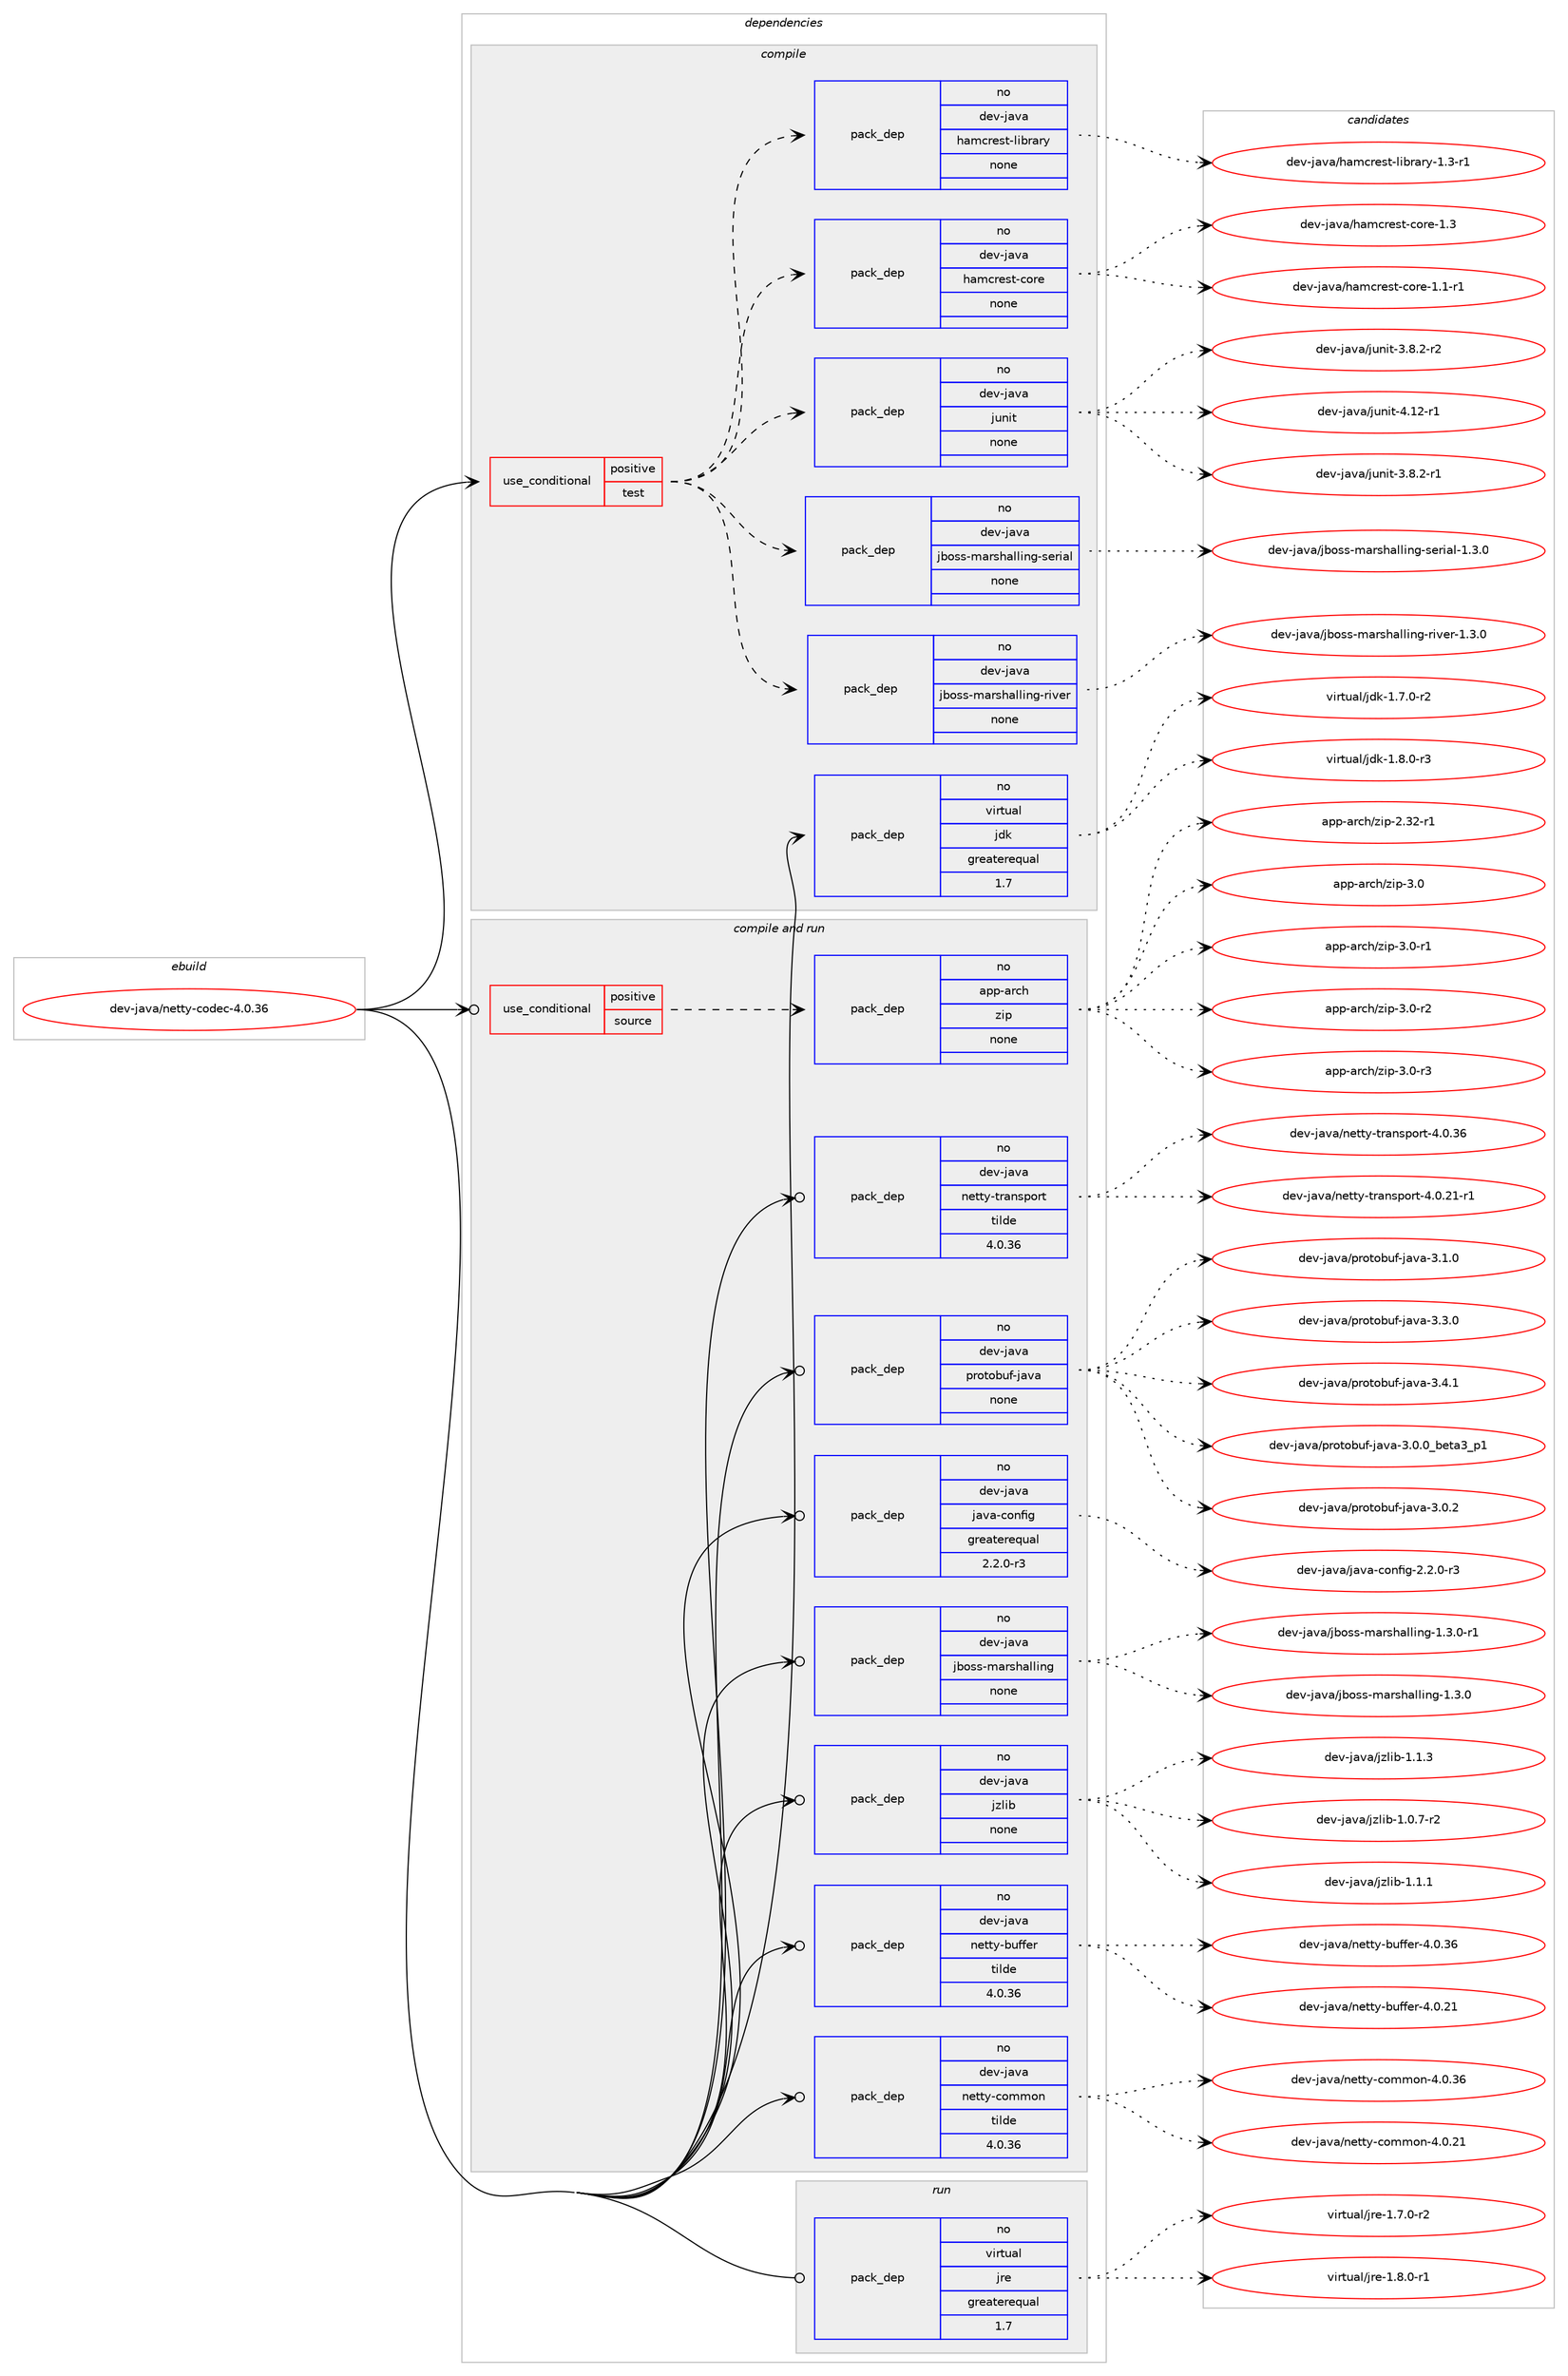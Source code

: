 digraph prolog {

# *************
# Graph options
# *************

newrank=true;
concentrate=true;
compound=true;
graph [rankdir=LR,fontname=Helvetica,fontsize=10,ranksep=1.5];#, ranksep=2.5, nodesep=0.2];
edge  [arrowhead=vee];
node  [fontname=Helvetica,fontsize=10];

# **********
# The ebuild
# **********

subgraph cluster_leftcol {
color=gray;
rank=same;
label=<<i>ebuild</i>>;
id [label="dev-java/netty-codec-4.0.36", color=red, width=4, href="../dev-java/netty-codec-4.0.36.svg"];
}

# ****************
# The dependencies
# ****************

subgraph cluster_midcol {
color=gray;
label=<<i>dependencies</i>>;
subgraph cluster_compile {
fillcolor="#eeeeee";
style=filled;
label=<<i>compile</i>>;
subgraph cond22407 {
dependency103846 [label=<<TABLE BORDER="0" CELLBORDER="1" CELLSPACING="0" CELLPADDING="4"><TR><TD ROWSPAN="3" CELLPADDING="10">use_conditional</TD></TR><TR><TD>positive</TD></TR><TR><TD>test</TD></TR></TABLE>>, shape=none, color=red];
subgraph pack78408 {
dependency103847 [label=<<TABLE BORDER="0" CELLBORDER="1" CELLSPACING="0" CELLPADDING="4" WIDTH="220"><TR><TD ROWSPAN="6" CELLPADDING="30">pack_dep</TD></TR><TR><TD WIDTH="110">no</TD></TR><TR><TD>dev-java</TD></TR><TR><TD>hamcrest-core</TD></TR><TR><TD>none</TD></TR><TR><TD></TD></TR></TABLE>>, shape=none, color=blue];
}
dependency103846:e -> dependency103847:w [weight=20,style="dashed",arrowhead="vee"];
subgraph pack78409 {
dependency103848 [label=<<TABLE BORDER="0" CELLBORDER="1" CELLSPACING="0" CELLPADDING="4" WIDTH="220"><TR><TD ROWSPAN="6" CELLPADDING="30">pack_dep</TD></TR><TR><TD WIDTH="110">no</TD></TR><TR><TD>dev-java</TD></TR><TR><TD>hamcrest-library</TD></TR><TR><TD>none</TD></TR><TR><TD></TD></TR></TABLE>>, shape=none, color=blue];
}
dependency103846:e -> dependency103848:w [weight=20,style="dashed",arrowhead="vee"];
subgraph pack78410 {
dependency103849 [label=<<TABLE BORDER="0" CELLBORDER="1" CELLSPACING="0" CELLPADDING="4" WIDTH="220"><TR><TD ROWSPAN="6" CELLPADDING="30">pack_dep</TD></TR><TR><TD WIDTH="110">no</TD></TR><TR><TD>dev-java</TD></TR><TR><TD>jboss-marshalling-river</TD></TR><TR><TD>none</TD></TR><TR><TD></TD></TR></TABLE>>, shape=none, color=blue];
}
dependency103846:e -> dependency103849:w [weight=20,style="dashed",arrowhead="vee"];
subgraph pack78411 {
dependency103850 [label=<<TABLE BORDER="0" CELLBORDER="1" CELLSPACING="0" CELLPADDING="4" WIDTH="220"><TR><TD ROWSPAN="6" CELLPADDING="30">pack_dep</TD></TR><TR><TD WIDTH="110">no</TD></TR><TR><TD>dev-java</TD></TR><TR><TD>jboss-marshalling-serial</TD></TR><TR><TD>none</TD></TR><TR><TD></TD></TR></TABLE>>, shape=none, color=blue];
}
dependency103846:e -> dependency103850:w [weight=20,style="dashed",arrowhead="vee"];
subgraph pack78412 {
dependency103851 [label=<<TABLE BORDER="0" CELLBORDER="1" CELLSPACING="0" CELLPADDING="4" WIDTH="220"><TR><TD ROWSPAN="6" CELLPADDING="30">pack_dep</TD></TR><TR><TD WIDTH="110">no</TD></TR><TR><TD>dev-java</TD></TR><TR><TD>junit</TD></TR><TR><TD>none</TD></TR><TR><TD></TD></TR></TABLE>>, shape=none, color=blue];
}
dependency103846:e -> dependency103851:w [weight=20,style="dashed",arrowhead="vee"];
}
id:e -> dependency103846:w [weight=20,style="solid",arrowhead="vee"];
subgraph pack78413 {
dependency103852 [label=<<TABLE BORDER="0" CELLBORDER="1" CELLSPACING="0" CELLPADDING="4" WIDTH="220"><TR><TD ROWSPAN="6" CELLPADDING="30">pack_dep</TD></TR><TR><TD WIDTH="110">no</TD></TR><TR><TD>virtual</TD></TR><TR><TD>jdk</TD></TR><TR><TD>greaterequal</TD></TR><TR><TD>1.7</TD></TR></TABLE>>, shape=none, color=blue];
}
id:e -> dependency103852:w [weight=20,style="solid",arrowhead="vee"];
}
subgraph cluster_compileandrun {
fillcolor="#eeeeee";
style=filled;
label=<<i>compile and run</i>>;
subgraph cond22408 {
dependency103853 [label=<<TABLE BORDER="0" CELLBORDER="1" CELLSPACING="0" CELLPADDING="4"><TR><TD ROWSPAN="3" CELLPADDING="10">use_conditional</TD></TR><TR><TD>positive</TD></TR><TR><TD>source</TD></TR></TABLE>>, shape=none, color=red];
subgraph pack78414 {
dependency103854 [label=<<TABLE BORDER="0" CELLBORDER="1" CELLSPACING="0" CELLPADDING="4" WIDTH="220"><TR><TD ROWSPAN="6" CELLPADDING="30">pack_dep</TD></TR><TR><TD WIDTH="110">no</TD></TR><TR><TD>app-arch</TD></TR><TR><TD>zip</TD></TR><TR><TD>none</TD></TR><TR><TD></TD></TR></TABLE>>, shape=none, color=blue];
}
dependency103853:e -> dependency103854:w [weight=20,style="dashed",arrowhead="vee"];
}
id:e -> dependency103853:w [weight=20,style="solid",arrowhead="odotvee"];
subgraph pack78415 {
dependency103855 [label=<<TABLE BORDER="0" CELLBORDER="1" CELLSPACING="0" CELLPADDING="4" WIDTH="220"><TR><TD ROWSPAN="6" CELLPADDING="30">pack_dep</TD></TR><TR><TD WIDTH="110">no</TD></TR><TR><TD>dev-java</TD></TR><TR><TD>java-config</TD></TR><TR><TD>greaterequal</TD></TR><TR><TD>2.2.0-r3</TD></TR></TABLE>>, shape=none, color=blue];
}
id:e -> dependency103855:w [weight=20,style="solid",arrowhead="odotvee"];
subgraph pack78416 {
dependency103856 [label=<<TABLE BORDER="0" CELLBORDER="1" CELLSPACING="0" CELLPADDING="4" WIDTH="220"><TR><TD ROWSPAN="6" CELLPADDING="30">pack_dep</TD></TR><TR><TD WIDTH="110">no</TD></TR><TR><TD>dev-java</TD></TR><TR><TD>jboss-marshalling</TD></TR><TR><TD>none</TD></TR><TR><TD></TD></TR></TABLE>>, shape=none, color=blue];
}
id:e -> dependency103856:w [weight=20,style="solid",arrowhead="odotvee"];
subgraph pack78417 {
dependency103857 [label=<<TABLE BORDER="0" CELLBORDER="1" CELLSPACING="0" CELLPADDING="4" WIDTH="220"><TR><TD ROWSPAN="6" CELLPADDING="30">pack_dep</TD></TR><TR><TD WIDTH="110">no</TD></TR><TR><TD>dev-java</TD></TR><TR><TD>jzlib</TD></TR><TR><TD>none</TD></TR><TR><TD></TD></TR></TABLE>>, shape=none, color=blue];
}
id:e -> dependency103857:w [weight=20,style="solid",arrowhead="odotvee"];
subgraph pack78418 {
dependency103858 [label=<<TABLE BORDER="0" CELLBORDER="1" CELLSPACING="0" CELLPADDING="4" WIDTH="220"><TR><TD ROWSPAN="6" CELLPADDING="30">pack_dep</TD></TR><TR><TD WIDTH="110">no</TD></TR><TR><TD>dev-java</TD></TR><TR><TD>netty-buffer</TD></TR><TR><TD>tilde</TD></TR><TR><TD>4.0.36</TD></TR></TABLE>>, shape=none, color=blue];
}
id:e -> dependency103858:w [weight=20,style="solid",arrowhead="odotvee"];
subgraph pack78419 {
dependency103859 [label=<<TABLE BORDER="0" CELLBORDER="1" CELLSPACING="0" CELLPADDING="4" WIDTH="220"><TR><TD ROWSPAN="6" CELLPADDING="30">pack_dep</TD></TR><TR><TD WIDTH="110">no</TD></TR><TR><TD>dev-java</TD></TR><TR><TD>netty-common</TD></TR><TR><TD>tilde</TD></TR><TR><TD>4.0.36</TD></TR></TABLE>>, shape=none, color=blue];
}
id:e -> dependency103859:w [weight=20,style="solid",arrowhead="odotvee"];
subgraph pack78420 {
dependency103860 [label=<<TABLE BORDER="0" CELLBORDER="1" CELLSPACING="0" CELLPADDING="4" WIDTH="220"><TR><TD ROWSPAN="6" CELLPADDING="30">pack_dep</TD></TR><TR><TD WIDTH="110">no</TD></TR><TR><TD>dev-java</TD></TR><TR><TD>netty-transport</TD></TR><TR><TD>tilde</TD></TR><TR><TD>4.0.36</TD></TR></TABLE>>, shape=none, color=blue];
}
id:e -> dependency103860:w [weight=20,style="solid",arrowhead="odotvee"];
subgraph pack78421 {
dependency103861 [label=<<TABLE BORDER="0" CELLBORDER="1" CELLSPACING="0" CELLPADDING="4" WIDTH="220"><TR><TD ROWSPAN="6" CELLPADDING="30">pack_dep</TD></TR><TR><TD WIDTH="110">no</TD></TR><TR><TD>dev-java</TD></TR><TR><TD>protobuf-java</TD></TR><TR><TD>none</TD></TR><TR><TD></TD></TR></TABLE>>, shape=none, color=blue];
}
id:e -> dependency103861:w [weight=20,style="solid",arrowhead="odotvee"];
}
subgraph cluster_run {
fillcolor="#eeeeee";
style=filled;
label=<<i>run</i>>;
subgraph pack78422 {
dependency103862 [label=<<TABLE BORDER="0" CELLBORDER="1" CELLSPACING="0" CELLPADDING="4" WIDTH="220"><TR><TD ROWSPAN="6" CELLPADDING="30">pack_dep</TD></TR><TR><TD WIDTH="110">no</TD></TR><TR><TD>virtual</TD></TR><TR><TD>jre</TD></TR><TR><TD>greaterequal</TD></TR><TR><TD>1.7</TD></TR></TABLE>>, shape=none, color=blue];
}
id:e -> dependency103862:w [weight=20,style="solid",arrowhead="odot"];
}
}

# **************
# The candidates
# **************

subgraph cluster_choices {
rank=same;
color=gray;
label=<<i>candidates</i>>;

subgraph choice78408 {
color=black;
nodesep=1;
choice1001011184510697118974710497109991141011151164599111114101454946494511449 [label="dev-java/hamcrest-core-1.1-r1", color=red, width=4,href="../dev-java/hamcrest-core-1.1-r1.svg"];
choice100101118451069711897471049710999114101115116459911111410145494651 [label="dev-java/hamcrest-core-1.3", color=red, width=4,href="../dev-java/hamcrest-core-1.3.svg"];
dependency103847:e -> choice1001011184510697118974710497109991141011151164599111114101454946494511449:w [style=dotted,weight="100"];
dependency103847:e -> choice100101118451069711897471049710999114101115116459911111410145494651:w [style=dotted,weight="100"];
}
subgraph choice78409 {
color=black;
nodesep=1;
choice100101118451069711897471049710999114101115116451081059811497114121454946514511449 [label="dev-java/hamcrest-library-1.3-r1", color=red, width=4,href="../dev-java/hamcrest-library-1.3-r1.svg"];
dependency103848:e -> choice100101118451069711897471049710999114101115116451081059811497114121454946514511449:w [style=dotted,weight="100"];
}
subgraph choice78410 {
color=black;
nodesep=1;
choice100101118451069711897471069811111511545109971141151049710810810511010345114105118101114454946514648 [label="dev-java/jboss-marshalling-river-1.3.0", color=red, width=4,href="../dev-java/jboss-marshalling-river-1.3.0.svg"];
dependency103849:e -> choice100101118451069711897471069811111511545109971141151049710810810511010345114105118101114454946514648:w [style=dotted,weight="100"];
}
subgraph choice78411 {
color=black;
nodesep=1;
choice10010111845106971189747106981111151154510997114115104971081081051101034511510111410597108454946514648 [label="dev-java/jboss-marshalling-serial-1.3.0", color=red, width=4,href="../dev-java/jboss-marshalling-serial-1.3.0.svg"];
dependency103850:e -> choice10010111845106971189747106981111151154510997114115104971081081051101034511510111410597108454946514648:w [style=dotted,weight="100"];
}
subgraph choice78412 {
color=black;
nodesep=1;
choice100101118451069711897471061171101051164551465646504511449 [label="dev-java/junit-3.8.2-r1", color=red, width=4,href="../dev-java/junit-3.8.2-r1.svg"];
choice100101118451069711897471061171101051164551465646504511450 [label="dev-java/junit-3.8.2-r2", color=red, width=4,href="../dev-java/junit-3.8.2-r2.svg"];
choice1001011184510697118974710611711010511645524649504511449 [label="dev-java/junit-4.12-r1", color=red, width=4,href="../dev-java/junit-4.12-r1.svg"];
dependency103851:e -> choice100101118451069711897471061171101051164551465646504511449:w [style=dotted,weight="100"];
dependency103851:e -> choice100101118451069711897471061171101051164551465646504511450:w [style=dotted,weight="100"];
dependency103851:e -> choice1001011184510697118974710611711010511645524649504511449:w [style=dotted,weight="100"];
}
subgraph choice78413 {
color=black;
nodesep=1;
choice11810511411611797108471061001074549465546484511450 [label="virtual/jdk-1.7.0-r2", color=red, width=4,href="../virtual/jdk-1.7.0-r2.svg"];
choice11810511411611797108471061001074549465646484511451 [label="virtual/jdk-1.8.0-r3", color=red, width=4,href="../virtual/jdk-1.8.0-r3.svg"];
dependency103852:e -> choice11810511411611797108471061001074549465546484511450:w [style=dotted,weight="100"];
dependency103852:e -> choice11810511411611797108471061001074549465646484511451:w [style=dotted,weight="100"];
}
subgraph choice78414 {
color=black;
nodesep=1;
choice971121124597114991044712210511245504651504511449 [label="app-arch/zip-2.32-r1", color=red, width=4,href="../app-arch/zip-2.32-r1.svg"];
choice971121124597114991044712210511245514648 [label="app-arch/zip-3.0", color=red, width=4,href="../app-arch/zip-3.0.svg"];
choice9711211245971149910447122105112455146484511449 [label="app-arch/zip-3.0-r1", color=red, width=4,href="../app-arch/zip-3.0-r1.svg"];
choice9711211245971149910447122105112455146484511450 [label="app-arch/zip-3.0-r2", color=red, width=4,href="../app-arch/zip-3.0-r2.svg"];
choice9711211245971149910447122105112455146484511451 [label="app-arch/zip-3.0-r3", color=red, width=4,href="../app-arch/zip-3.0-r3.svg"];
dependency103854:e -> choice971121124597114991044712210511245504651504511449:w [style=dotted,weight="100"];
dependency103854:e -> choice971121124597114991044712210511245514648:w [style=dotted,weight="100"];
dependency103854:e -> choice9711211245971149910447122105112455146484511449:w [style=dotted,weight="100"];
dependency103854:e -> choice9711211245971149910447122105112455146484511450:w [style=dotted,weight="100"];
dependency103854:e -> choice9711211245971149910447122105112455146484511451:w [style=dotted,weight="100"];
}
subgraph choice78415 {
color=black;
nodesep=1;
choice10010111845106971189747106971189745991111101021051034550465046484511451 [label="dev-java/java-config-2.2.0-r3", color=red, width=4,href="../dev-java/java-config-2.2.0-r3.svg"];
dependency103855:e -> choice10010111845106971189747106971189745991111101021051034550465046484511451:w [style=dotted,weight="100"];
}
subgraph choice78416 {
color=black;
nodesep=1;
choice1001011184510697118974710698111115115451099711411510497108108105110103454946514648 [label="dev-java/jboss-marshalling-1.3.0", color=red, width=4,href="../dev-java/jboss-marshalling-1.3.0.svg"];
choice10010111845106971189747106981111151154510997114115104971081081051101034549465146484511449 [label="dev-java/jboss-marshalling-1.3.0-r1", color=red, width=4,href="../dev-java/jboss-marshalling-1.3.0-r1.svg"];
dependency103856:e -> choice1001011184510697118974710698111115115451099711411510497108108105110103454946514648:w [style=dotted,weight="100"];
dependency103856:e -> choice10010111845106971189747106981111151154510997114115104971081081051101034549465146484511449:w [style=dotted,weight="100"];
}
subgraph choice78417 {
color=black;
nodesep=1;
choice10010111845106971189747106122108105984549464846554511450 [label="dev-java/jzlib-1.0.7-r2", color=red, width=4,href="../dev-java/jzlib-1.0.7-r2.svg"];
choice1001011184510697118974710612210810598454946494649 [label="dev-java/jzlib-1.1.1", color=red, width=4,href="../dev-java/jzlib-1.1.1.svg"];
choice1001011184510697118974710612210810598454946494651 [label="dev-java/jzlib-1.1.3", color=red, width=4,href="../dev-java/jzlib-1.1.3.svg"];
dependency103857:e -> choice10010111845106971189747106122108105984549464846554511450:w [style=dotted,weight="100"];
dependency103857:e -> choice1001011184510697118974710612210810598454946494649:w [style=dotted,weight="100"];
dependency103857:e -> choice1001011184510697118974710612210810598454946494651:w [style=dotted,weight="100"];
}
subgraph choice78418 {
color=black;
nodesep=1;
choice10010111845106971189747110101116116121459811710210210111445524648465049 [label="dev-java/netty-buffer-4.0.21", color=red, width=4,href="../dev-java/netty-buffer-4.0.21.svg"];
choice10010111845106971189747110101116116121459811710210210111445524648465154 [label="dev-java/netty-buffer-4.0.36", color=red, width=4,href="../dev-java/netty-buffer-4.0.36.svg"];
dependency103858:e -> choice10010111845106971189747110101116116121459811710210210111445524648465049:w [style=dotted,weight="100"];
dependency103858:e -> choice10010111845106971189747110101116116121459811710210210111445524648465154:w [style=dotted,weight="100"];
}
subgraph choice78419 {
color=black;
nodesep=1;
choice10010111845106971189747110101116116121459911110910911111045524648465049 [label="dev-java/netty-common-4.0.21", color=red, width=4,href="../dev-java/netty-common-4.0.21.svg"];
choice10010111845106971189747110101116116121459911110910911111045524648465154 [label="dev-java/netty-common-4.0.36", color=red, width=4,href="../dev-java/netty-common-4.0.36.svg"];
dependency103859:e -> choice10010111845106971189747110101116116121459911110910911111045524648465049:w [style=dotted,weight="100"];
dependency103859:e -> choice10010111845106971189747110101116116121459911110910911111045524648465154:w [style=dotted,weight="100"];
}
subgraph choice78420 {
color=black;
nodesep=1;
choice100101118451069711897471101011161161214511611497110115112111114116455246484650494511449 [label="dev-java/netty-transport-4.0.21-r1", color=red, width=4,href="../dev-java/netty-transport-4.0.21-r1.svg"];
choice10010111845106971189747110101116116121451161149711011511211111411645524648465154 [label="dev-java/netty-transport-4.0.36", color=red, width=4,href="../dev-java/netty-transport-4.0.36.svg"];
dependency103860:e -> choice100101118451069711897471101011161161214511611497110115112111114116455246484650494511449:w [style=dotted,weight="100"];
dependency103860:e -> choice10010111845106971189747110101116116121451161149711011511211111411645524648465154:w [style=dotted,weight="100"];
}
subgraph choice78421 {
color=black;
nodesep=1;
choice1001011184510697118974711211411111611198117102451069711897455146484648959810111697519511249 [label="dev-java/protobuf-java-3.0.0_beta3_p1", color=red, width=4,href="../dev-java/protobuf-java-3.0.0_beta3_p1.svg"];
choice1001011184510697118974711211411111611198117102451069711897455146484650 [label="dev-java/protobuf-java-3.0.2", color=red, width=4,href="../dev-java/protobuf-java-3.0.2.svg"];
choice1001011184510697118974711211411111611198117102451069711897455146494648 [label="dev-java/protobuf-java-3.1.0", color=red, width=4,href="../dev-java/protobuf-java-3.1.0.svg"];
choice1001011184510697118974711211411111611198117102451069711897455146514648 [label="dev-java/protobuf-java-3.3.0", color=red, width=4,href="../dev-java/protobuf-java-3.3.0.svg"];
choice1001011184510697118974711211411111611198117102451069711897455146524649 [label="dev-java/protobuf-java-3.4.1", color=red, width=4,href="../dev-java/protobuf-java-3.4.1.svg"];
dependency103861:e -> choice1001011184510697118974711211411111611198117102451069711897455146484648959810111697519511249:w [style=dotted,weight="100"];
dependency103861:e -> choice1001011184510697118974711211411111611198117102451069711897455146484650:w [style=dotted,weight="100"];
dependency103861:e -> choice1001011184510697118974711211411111611198117102451069711897455146494648:w [style=dotted,weight="100"];
dependency103861:e -> choice1001011184510697118974711211411111611198117102451069711897455146514648:w [style=dotted,weight="100"];
dependency103861:e -> choice1001011184510697118974711211411111611198117102451069711897455146524649:w [style=dotted,weight="100"];
}
subgraph choice78422 {
color=black;
nodesep=1;
choice11810511411611797108471061141014549465546484511450 [label="virtual/jre-1.7.0-r2", color=red, width=4,href="../virtual/jre-1.7.0-r2.svg"];
choice11810511411611797108471061141014549465646484511449 [label="virtual/jre-1.8.0-r1", color=red, width=4,href="../virtual/jre-1.8.0-r1.svg"];
dependency103862:e -> choice11810511411611797108471061141014549465546484511450:w [style=dotted,weight="100"];
dependency103862:e -> choice11810511411611797108471061141014549465646484511449:w [style=dotted,weight="100"];
}
}

}
